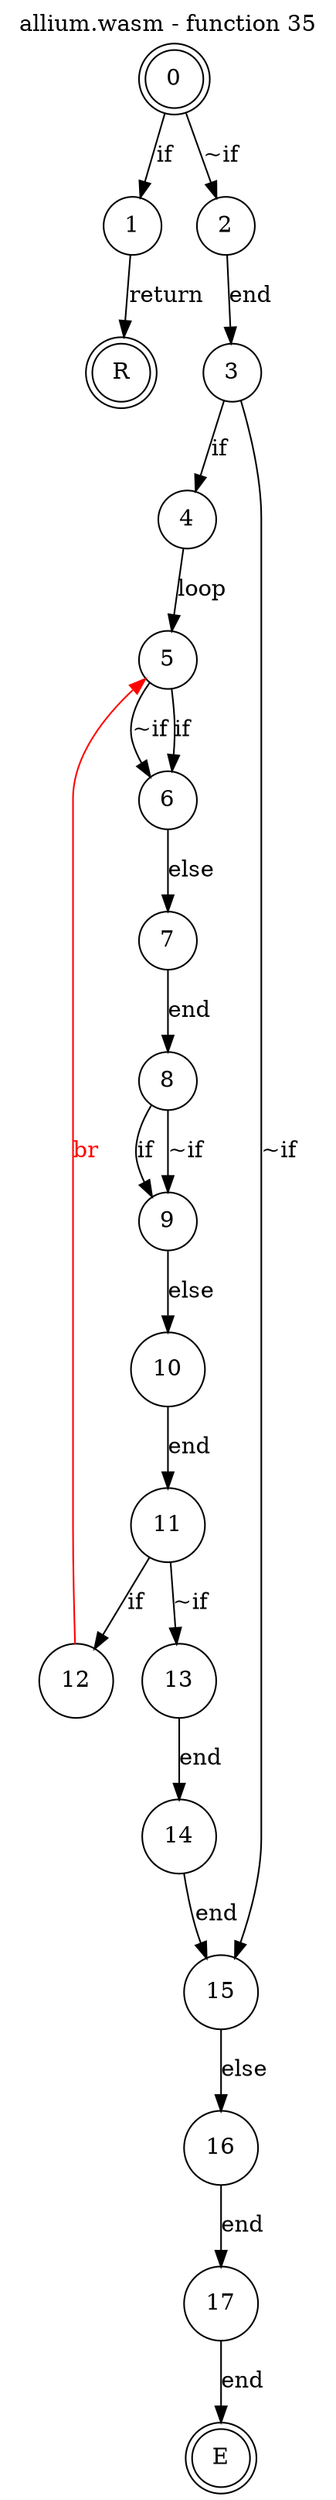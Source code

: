 digraph finite_state_machine {
    label = "allium.wasm - function 35"
    labelloc =  t
    labelfontsize = 16
    labelfontcolor = black
    labelfontname = "Helvetica"
    node [shape = doublecircle]; 0 E R ;
    node [shape = circle];
    0 -> 1[label="if"];
    0 -> 2[label="~if"];
    1 -> R[label="return"];
    2 -> 3[label="end"];
    3 -> 4[label="if"];
    3 -> 15[label="~if"];
    4 -> 5[label="loop"];
    5 -> 6[label="if"];
    5 -> 6[label="~if"];
    6 -> 7[label="else"];
    7 -> 8[label="end"];
    8 -> 9[label="if"];
    8 -> 9[label="~if"];
    9 -> 10[label="else"];
    10 -> 11[label="end"];
    11 -> 12[label="if"];
    11 -> 13[label="~if"];
    12 -> 5[color="red" fontcolor="red" label="br"];
    13 -> 14[label="end"];
    14 -> 15[label="end"];
    15 -> 16[label="else"];
    16 -> 17[label="end"];
    17 -> E[label="end"];
}
